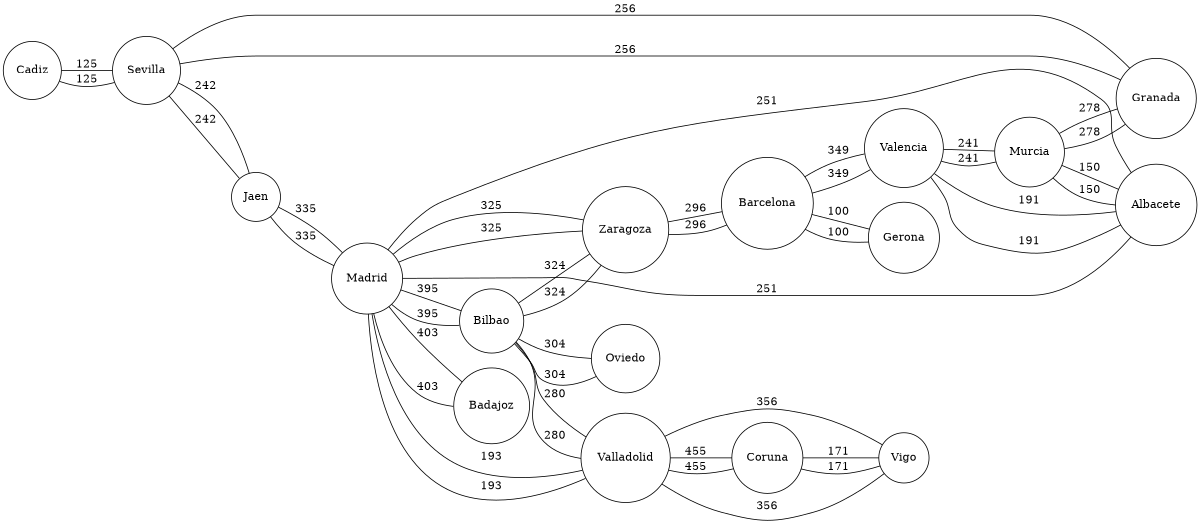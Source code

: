 digraph G {

graph [ dpi = 300 ];
rankdir=LR size="8,5"
	node [shape=circle]
"Cadiz"
"Cadiz"->"Sevilla"[dir=none label="125"]
"Sevilla"
"Sevilla"->"Cadiz"[dir=none label="125"]
"Sevilla"->"Granada"[dir=none label="256"]
"Sevilla"->"Jaen"[dir=none label="242"]
"Granada"
"Granada"->"Sevilla"[dir=none label="256"]
"Granada"->"Murcia"[dir=none label="278"]
"Jaen"
"Jaen"->"Sevilla"[dir=none label="242"]
"Jaen"->"Madrid"[dir=none label="335"]
"Murcia"
"Murcia"->"Granada"[dir=none label="278"]
"Murcia"->"Valencia"[dir=none label="241"]
"Murcia"->"Albacete"[dir=none label="150"]
"Madrid"
"Madrid"->"Jaen"[dir=none label="335"]
"Madrid"->"Albacete"[dir=none label="251"]
"Madrid"->"Zaragoza"[dir=none label="325"]
"Madrid"->"Badajoz"[dir=none label="403"]
"Madrid"->"Valladolid"[dir=none label="193"]
"Madrid"->"Bilbao"[dir=none label="395"]
"Valencia"
"Valencia"->"Murcia"[dir=none label="241"]
"Valencia"->"Albacete"[dir=none label="191"]
"Valencia"->"Barcelona"[dir=none label="349"]
"Albacete"
"Albacete"->"Murcia"[dir=none label="150"]
"Albacete"->"Valencia"[dir=none label="191"]
"Albacete"->"Madrid"[dir=none label="251"]
"Barcelona"
"Barcelona"->"Valencia"[dir=none label="349"]
"Barcelona"->"Gerona"[dir=none label="100"]
"Barcelona"->"Zaragoza"[dir=none label="296"]
"Gerona"
"Gerona"->"Barcelona"[dir=none label="100"]
"Zaragoza"
"Zaragoza"->"Barcelona"[dir=none label="296"]
"Zaragoza"->"Madrid"[dir=none label="325"]
"Zaragoza"->"Bilbao"[dir=none label="324"]
"Badajoz"
"Badajoz"->"Madrid"[dir=none label="403"]
"Valladolid"
"Valladolid"->"Madrid"[dir=none label="193"]
"Valladolid"->"Vigo"[dir=none label="356"]
"Valladolid"->"Coruna"[dir=none label="455"]
"Valladolid"->"Bilbao"[dir=none label="280"]
"Vigo"
"Vigo"->"Valladolid"[dir=none label="356"]
"Vigo"->"Coruna"[dir=none label="171"]
"Coruna"
"Coruna"->"Valladolid"[dir=none label="455"]
"Coruna"->"Vigo"[dir=none label="171"]
"Bilbao"
"Bilbao"->"Valladolid"[dir=none label="280"]
"Bilbao"->"Madrid"[dir=none label="395"]
"Bilbao"->"Zaragoza"[dir=none label="324"]
"Bilbao"->"Oviedo"[dir=none label="304"]
"Oviedo"
"Oviedo"->"Bilbao"[dir=none label="304"]


}
